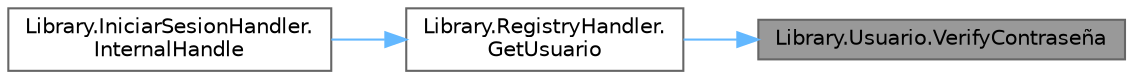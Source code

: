 digraph "Library.Usuario.VerifyContraseña"
{
 // INTERACTIVE_SVG=YES
 // LATEX_PDF_SIZE
  bgcolor="transparent";
  edge [fontname=Helvetica,fontsize=10,labelfontname=Helvetica,labelfontsize=10];
  node [fontname=Helvetica,fontsize=10,shape=box,height=0.2,width=0.4];
  rankdir="RL";
  Node1 [label="Library.Usuario.VerifyContraseña",height=0.2,width=0.4,color="gray40", fillcolor="grey60", style="filled", fontcolor="black",tooltip="Método verificar que la contraseña sea igual a la anteriormente ingresada al iniciar sesión."];
  Node1 -> Node2 [dir="back",color="steelblue1",style="solid"];
  Node2 [label="Library.RegistryHandler.\lGetUsuario",height=0.2,width=0.4,color="grey40", fillcolor="white", style="filled",URL="$classLibrary_1_1RegistryHandler.html#ab102a5d3011a478c5e6b60401941d429",tooltip="Método para obtener los datos de un Usuario."];
  Node2 -> Node3 [dir="back",color="steelblue1",style="solid"];
  Node3 [label="Library.IniciarSesionHandler.\lInternalHandle",height=0.2,width=0.4,color="grey40", fillcolor="white", style="filled",URL="$classLibrary_1_1IniciarSesionHandler.html#a566f96ad9b1d3b6b2fa9d0640d7e924e",tooltip="Procesamiento de los mensajes."];
}
